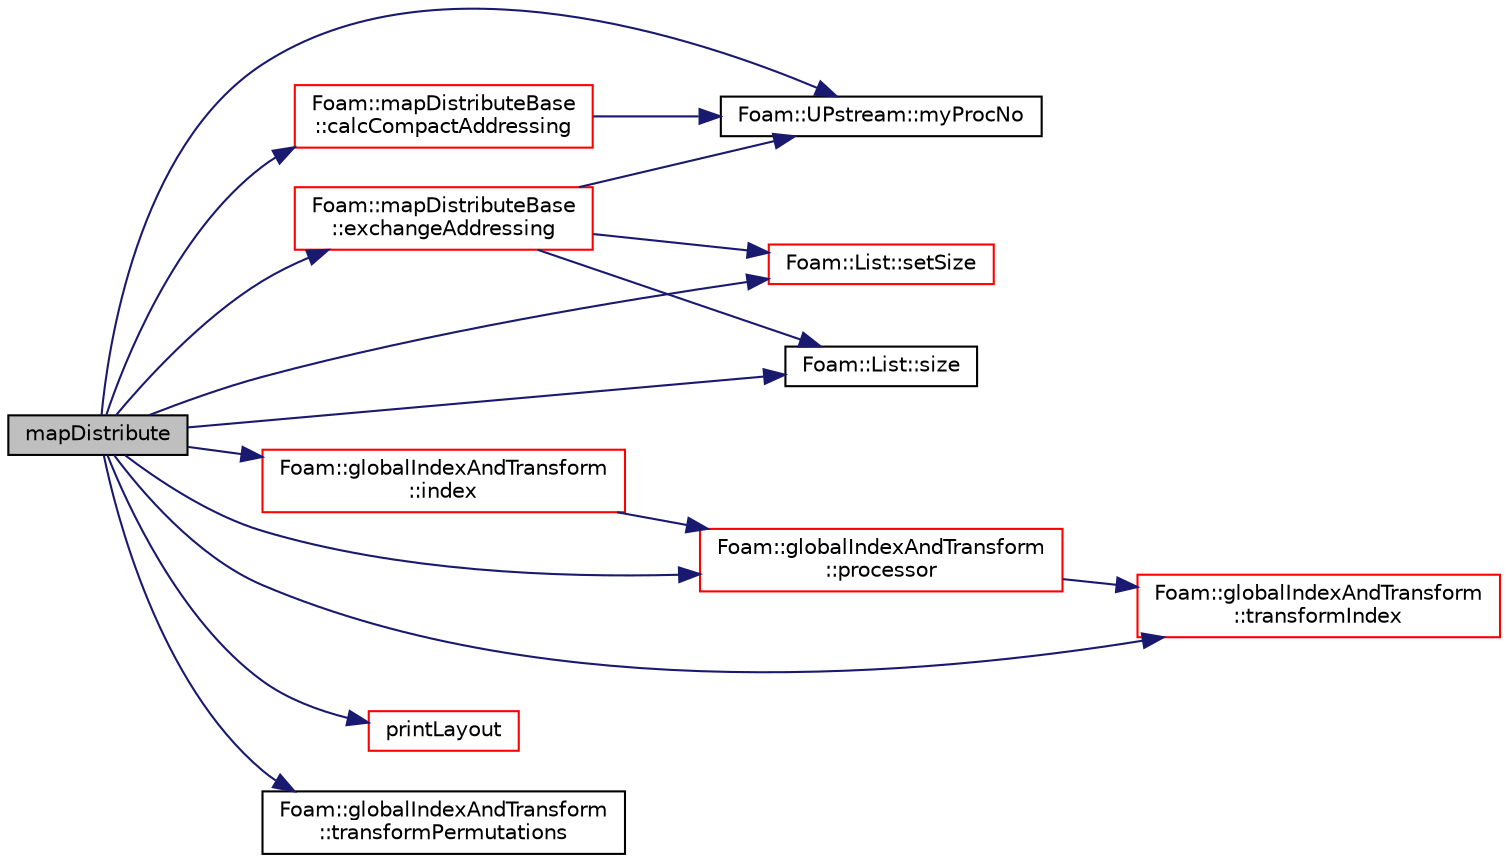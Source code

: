 digraph "mapDistribute"
{
  bgcolor="transparent";
  edge [fontname="Helvetica",fontsize="10",labelfontname="Helvetica",labelfontsize="10"];
  node [fontname="Helvetica",fontsize="10",shape=record];
  rankdir="LR";
  Node1 [label="mapDistribute",height=0.2,width=0.4,color="black", fillcolor="grey75", style="filled", fontcolor="black"];
  Node1 -> Node2 [color="midnightblue",fontsize="10",style="solid",fontname="Helvetica"];
  Node2 [label="Foam::mapDistributeBase\l::calcCompactAddressing",height=0.2,width=0.4,color="red",URL="$a01439.html#a69678afef4f7688a30a370cc1c84ea68",tooltip="Construct per processor compact addressing of the global elements. "];
  Node2 -> Node3 [color="midnightblue",fontsize="10",style="solid",fontname="Helvetica"];
  Node3 [label="Foam::UPstream::myProcNo",height=0.2,width=0.4,color="black",URL="$a02880.html#afc74d89573de32a3032c916f8cdd1733",tooltip="Number of this process (starting from masterNo() = 0) "];
  Node1 -> Node4 [color="midnightblue",fontsize="10",style="solid",fontname="Helvetica"];
  Node4 [label="Foam::mapDistributeBase\l::exchangeAddressing",height=0.2,width=0.4,color="red",URL="$a01439.html#aaea4ac19dd141ea6cc9d6adbcf7c0cf4"];
  Node4 -> Node5 [color="midnightblue",fontsize="10",style="solid",fontname="Helvetica"];
  Node5 [label="Foam::List::setSize",height=0.2,width=0.4,color="red",URL="$a01397.html#aedb985ffeaf1bdbfeccc2a8730405703",tooltip="Reset size of List. "];
  Node4 -> Node3 [color="midnightblue",fontsize="10",style="solid",fontname="Helvetica"];
  Node4 -> Node6 [color="midnightblue",fontsize="10",style="solid",fontname="Helvetica"];
  Node6 [label="Foam::List::size",height=0.2,width=0.4,color="black",URL="$a01397.html#a8a5f6fa29bd4b500caf186f60245b384",tooltip="Override size to be inconsistent with allocated storage. "];
  Node1 -> Node7 [color="midnightblue",fontsize="10",style="solid",fontname="Helvetica"];
  Node7 [label="Foam::globalIndexAndTransform\l::index",height=0.2,width=0.4,color="red",URL="$a00948.html#abca5287da59367ed8b030adc0a99b820",tooltip="Index carried by the object. "];
  Node7 -> Node8 [color="midnightblue",fontsize="10",style="solid",fontname="Helvetica"];
  Node8 [label="Foam::globalIndexAndTransform\l::processor",height=0.2,width=0.4,color="red",URL="$a00948.html#a733cc3d1c9c5b5aa291c9deb2d695573",tooltip="Which processor does this come from? "];
  Node8 -> Node9 [color="midnightblue",fontsize="10",style="solid",fontname="Helvetica"];
  Node9 [label="Foam::globalIndexAndTransform\l::transformIndex",height=0.2,width=0.4,color="red",URL="$a00948.html#a045b8e246ccc41fb39e9918a1c9fb783",tooltip="Transform carried by the object. "];
  Node1 -> Node3 [color="midnightblue",fontsize="10",style="solid",fontname="Helvetica"];
  Node1 -> Node10 [color="midnightblue",fontsize="10",style="solid",fontname="Helvetica"];
  Node10 [label="printLayout",height=0.2,width=0.4,color="red",URL="$a01438.html#a2abaa53e895354873ce82ba99628ffb2",tooltip="Debug: print layout. Can only be used on maps with sorted. "];
  Node1 -> Node8 [color="midnightblue",fontsize="10",style="solid",fontname="Helvetica"];
  Node1 -> Node5 [color="midnightblue",fontsize="10",style="solid",fontname="Helvetica"];
  Node1 -> Node6 [color="midnightblue",fontsize="10",style="solid",fontname="Helvetica"];
  Node1 -> Node9 [color="midnightblue",fontsize="10",style="solid",fontname="Helvetica"];
  Node1 -> Node11 [color="midnightblue",fontsize="10",style="solid",fontname="Helvetica"];
  Node11 [label="Foam::globalIndexAndTransform\l::transformPermutations",height=0.2,width=0.4,color="black",URL="$a00948.html#aacf4f35999f2eddc309f34aa6ad24104",tooltip="Return access to the permuted transforms. "];
}

